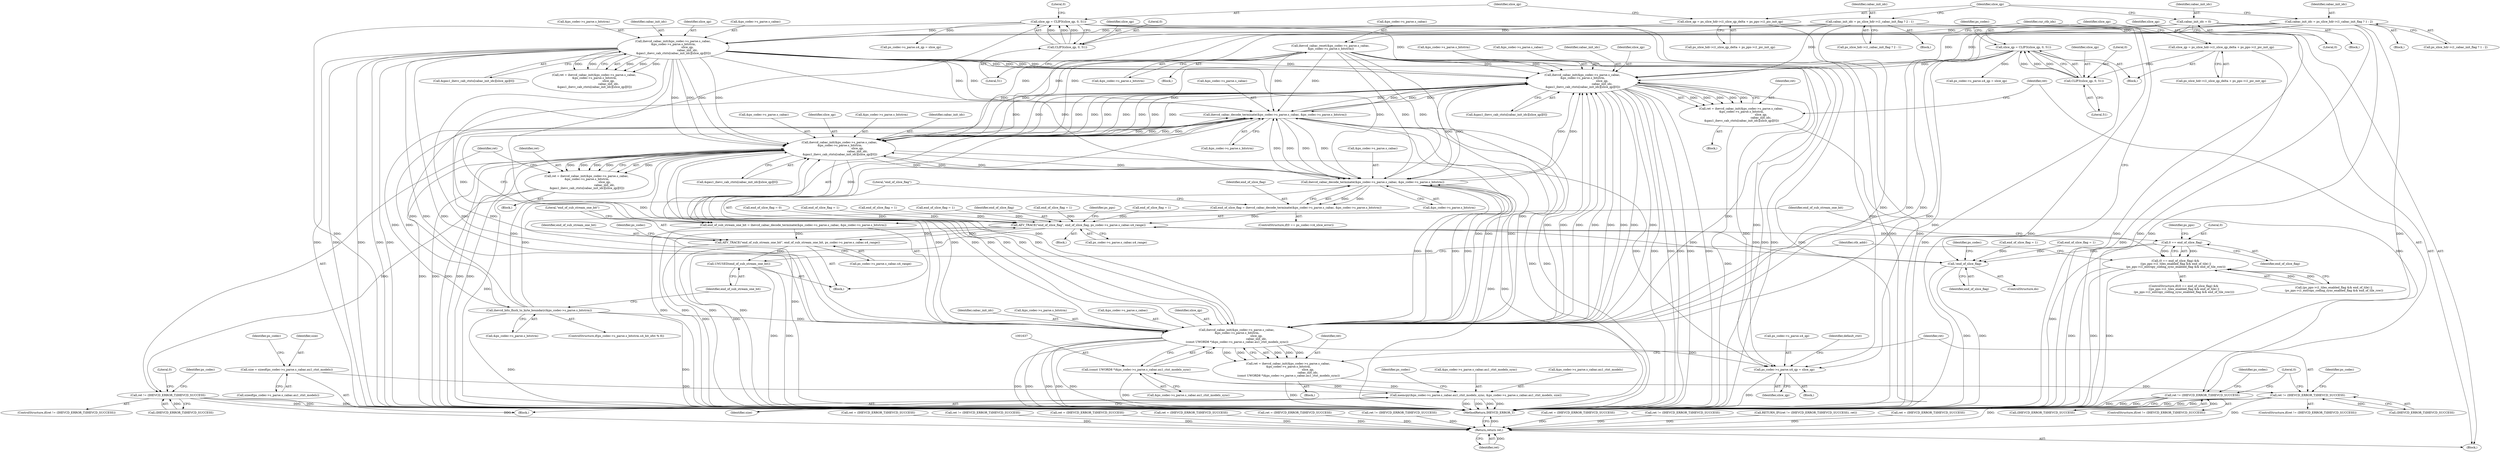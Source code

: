 digraph "0_Android_2b9fb0c2074d370a254b35e2489de2d94943578d@array" {
"1001574" [label="(Call,ihevcd_cabac_init(&ps_codec->s_parse.s_cabac,\n &ps_codec->s_parse.s_bitstrm,\n                                            slice_qp,\n                                            cabac_init_idc,\n &gau1_ihevc_cab_ctxts[cabac_init_idc][slice_qp][0]))"];
"1002097" [label="(Call,ihevcd_cabac_decode_terminate(&ps_codec->s_parse.s_cabac, &ps_codec->s_parse.s_bitstrm))"];
"1000949" [label="(Call,ihevcd_cabac_reset(&ps_codec->s_parse.s_cabac,\n &ps_codec->s_parse.s_bitstrm))"];
"1001303" [label="(Call,ihevcd_cabac_init(&ps_codec->s_parse.s_cabac,\n &ps_codec->s_parse.s_bitstrm,\n                                        slice_qp,\n                                        cabac_init_idc,\n &gau1_ihevc_cab_ctxts[cabac_init_idc][slice_qp][0]))"];
"1000984" [label="(Call,ihevcd_cabac_init(&ps_codec->s_parse.s_cabac,\n &ps_codec->s_parse.s_bitstrm,\n                                slice_qp,\n                                cabac_init_idc,\n &gau1_ihevc_cab_ctxts[cabac_init_idc][slice_qp][0]))"];
"1000864" [label="(Call,slice_qp = CLIP3(slice_qp, 0, 51))"];
"1000866" [label="(Call,CLIP3(slice_qp, 0, 51))"];
"1000855" [label="(Call,slice_qp = ps_slice_hdr->i1_slice_qp_delta + ps_pps->i1_pic_init_qp)"];
"1000837" [label="(Call,cabac_init_idc = ps_slice_hdr->i1_cabac_init_flag ? 2 : 1)"];
"1000826" [label="(Call,cabac_init_idc = 0)"];
"1000847" [label="(Call,cabac_init_idc = ps_slice_hdr->i1_cabac_init_flag ? 1 : 2)"];
"1001959" [label="(Call,ihevcd_cabac_decode_terminate(&ps_codec->s_parse.s_cabac, &ps_codec->s_parse.s_bitstrm))"];
"1001621" [label="(Call,ihevcd_cabac_init(&ps_codec->s_parse.s_cabac,\n &ps_codec->s_parse.s_bitstrm,\n                                            slice_qp,\n                                            cabac_init_idc,\n (const UWORD8 *)&ps_codec->s_parse.s_cabac.au1_ctxt_models_sync))"];
"1001574" [label="(Call,ihevcd_cabac_init(&ps_codec->s_parse.s_cabac,\n &ps_codec->s_parse.s_bitstrm,\n                                            slice_qp,\n                                            cabac_init_idc,\n &gau1_ihevc_cab_ctxts[cabac_init_idc][slice_qp][0]))"];
"1002130" [label="(Call,ihevcd_bits_flush_to_byte_boundary(&ps_codec->s_parse.s_bitstrm))"];
"1001145" [label="(Call,slice_qp = CLIP3(slice_qp, 0, 51))"];
"1001147" [label="(Call,CLIP3(slice_qp, 0, 51))"];
"1001136" [label="(Call,slice_qp = ps_slice_hdr->i1_slice_qp_delta + ps_pps->i1_pic_init_qp)"];
"1001636" [label="(Call,(const UWORD8 *)&ps_codec->s_parse.s_cabac.au1_ctxt_models_sync)"];
"1002028" [label="(Call,memcpy(&ps_codec->s_parse.s_cabac.au1_ctxt_models_sync, &ps_codec->s_parse.s_cabac.au1_ctxt_models, size))"];
"1002018" [label="(Call,size = sizeof(ps_codec->s_parse.s_cabac.au1_ctxt_models))"];
"1001301" [label="(Call,ret = ihevcd_cabac_init(&ps_codec->s_parse.s_cabac,\n &ps_codec->s_parse.s_bitstrm,\n                                        slice_qp,\n                                        cabac_init_idc,\n &gau1_ihevc_cab_ctxts[cabac_init_idc][slice_qp][0]))"];
"1001327" [label="(Call,ret != (IHEVCD_ERROR_T)IHEVCD_SUCCESS)"];
"1004843" [label="(Return,return ret;)"];
"1001562" [label="(Call,ps_codec->s_parse.u4_qp = slice_qp)"];
"1001572" [label="(Call,ret = ihevcd_cabac_init(&ps_codec->s_parse.s_cabac,\n &ps_codec->s_parse.s_bitstrm,\n                                            slice_qp,\n                                            cabac_init_idc,\n &gau1_ihevc_cab_ctxts[cabac_init_idc][slice_qp][0]))"];
"1001598" [label="(Call,ret != (IHEVCD_ERROR_T)IHEVCD_SUCCESS)"];
"1001619" [label="(Call,ret = ihevcd_cabac_init(&ps_codec->s_parse.s_cabac,\n &ps_codec->s_parse.s_bitstrm,\n                                            slice_qp,\n                                            cabac_init_idc,\n (const UWORD8 *)&ps_codec->s_parse.s_cabac.au1_ctxt_models_sync))"];
"1001647" [label="(Call,ret != (IHEVCD_ERROR_T)IHEVCD_SUCCESS)"];
"1001957" [label="(Call,end_of_slice_flag = ihevcd_cabac_decode_terminate(&ps_codec->s_parse.s_cabac, &ps_codec->s_parse.s_bitstrm))"];
"1001972" [label="(Call,AEV_TRACE(\"end_of_slice_flag\", end_of_slice_flag, ps_codec->s_parse.s_cabac.u4_range))"];
"1002079" [label="(Call,0 == end_of_slice_flag)"];
"1002078" [label="(Call,(0 == end_of_slice_flag) &&\n ((ps_pps->i1_tiles_enabled_flag && end_of_tile) ||\n (ps_pps->i1_entropy_coding_sync_enabled_flag && end_of_tile_row)))"];
"1004447" [label="(Call,!end_of_slice_flag)"];
"1002110" [label="(Call,AEV_TRACE(\"end_of_sub_stream_one_bit\", end_of_sub_stream_one_bit, ps_codec->s_parse.s_cabac.u4_range))"];
"1002137" [label="(Call,UNUSED(end_of_sub_stream_one_bit))"];
"1002095" [label="(Call,end_of_sub_stream_one_bit = ihevcd_cabac_decode_terminate(&ps_codec->s_parse.s_cabac, &ps_codec->s_parse.s_bitstrm))"];
"1001635" [label="(Identifier,cabac_init_idc)"];
"1001619" [label="(Call,ret = ihevcd_cabac_init(&ps_codec->s_parse.s_cabac,\n &ps_codec->s_parse.s_bitstrm,\n                                            slice_qp,\n                                            cabac_init_idc,\n (const UWORD8 *)&ps_codec->s_parse.s_cabac.au1_ctxt_models_sync))"];
"1000195" [label="(Call,end_of_slice_flag = 0)"];
"1001957" [label="(Call,end_of_slice_flag = ihevcd_cabac_decode_terminate(&ps_codec->s_parse.s_cabac, &ps_codec->s_parse.s_bitstrm))"];
"1001612" [label="(Call,ret = (IHEVCD_ERROR_T)IHEVCD_SUCCESS)"];
"1001649" [label="(Call,(IHEVCD_ERROR_T)IHEVCD_SUCCESS)"];
"1001864" [label="(Call,ret != (IHEVCD_ERROR_T)IHEVCD_SUCCESS)"];
"1001028" [label="(Block,)"];
"1000839" [label="(Call,ps_slice_hdr->i1_cabac_init_flag ? 2 : 1)"];
"1001658" [label="(Call,end_of_slice_flag = 1)"];
"1001563" [label="(Call,ps_codec->s_parse.u4_qp)"];
"1001975" [label="(Call,ps_codec->s_parse.s_cabac.u4_range)"];
"1001609" [label="(Call,end_of_slice_flag = 1)"];
"1000865" [label="(Identifier,slice_qp)"];
"1001027" [label="(ControlStructure,do)"];
"1001647" [label="(Call,ret != (IHEVCD_ERROR_T)IHEVCD_SUCCESS)"];
"1002098" [label="(Call,&ps_codec->s_parse.s_cabac)"];
"1001146" [label="(Identifier,slice_qp)"];
"1001581" [label="(Call,&ps_codec->s_parse.s_bitstrm)"];
"1001147" [label="(Call,CLIP3(slice_qp, 0, 51))"];
"1001621" [label="(Call,ihevcd_cabac_init(&ps_codec->s_parse.s_cabac,\n &ps_codec->s_parse.s_bitstrm,\n                                            slice_qp,\n                                            cabac_init_idc,\n (const UWORD8 *)&ps_codec->s_parse.s_cabac.au1_ctxt_models_sync))"];
"1001318" [label="(Call,&gau1_ihevc_cab_ctxts[cabac_init_idc][slice_qp][0])"];
"1000846" [label="(Block,)"];
"1000956" [label="(Call,&ps_codec->s_parse.s_bitstrm)"];
"1001151" [label="(Call,ps_codec->s_parse.u4_qp = slice_qp)"];
"1001327" [label="(Call,ret != (IHEVCD_ERROR_T)IHEVCD_SUCCESS)"];
"1001600" [label="(Call,(IHEVCD_ERROR_T)IHEVCD_SUCCESS)"];
"1000189" [label="(Call,ret = (IHEVCD_ERROR_T)IHEVCD_SUCCESS)"];
"1001618" [label="(Block,)"];
"1002051" [label="(Identifier,ps_codec)"];
"1001939" [label="(Call,end_of_slice_flag = 1)"];
"1001638" [label="(Call,&ps_codec->s_parse.s_cabac.au1_ctxt_models_sync)"];
"1001597" [label="(ControlStructure,if(ret != (IHEVCD_ERROR_T)IHEVCD_SUCCESS))"];
"1000828" [label="(Literal,0)"];
"1000985" [label="(Call,&ps_codec->s_parse.s_cabac)"];
"1001304" [label="(Call,&ps_codec->s_parse.s_cabac)"];
"1000867" [label="(Identifier,slice_qp)"];
"1001137" [label="(Identifier,slice_qp)"];
"1002020" [label="(Call,sizeof(ps_codec->s_parse.s_cabac.au1_ctxt_models))"];
"1002104" [label="(Call,&ps_codec->s_parse.s_bitstrm)"];
"1001138" [label="(Call,ps_slice_hdr->i1_slice_qp_delta + ps_pps->i1_pic_init_qp)"];
"1002019" [label="(Identifier,size)"];
"1002130" [label="(Call,ihevcd_bits_flush_to_byte_boundary(&ps_codec->s_parse.s_bitstrm))"];
"1001348" [label="(Literal,0)"];
"1001589" [label="(Call,&gau1_ihevc_cab_ctxts[cabac_init_idc][slice_qp][0])"];
"1000825" [label="(Block,)"];
"1002079" [label="(Call,0 == end_of_slice_flag)"];
"1002029" [label="(Call,&ps_codec->s_parse.s_cabac.au1_ctxt_models_sync)"];
"1001148" [label="(Identifier,slice_qp)"];
"1000868" [label="(Literal,0)"];
"1001661" [label="(Call,ret = (IHEVCD_ERROR_T)IHEVCD_SUCCESS)"];
"1001620" [label="(Identifier,ret)"];
"1000848" [label="(Identifier,cabac_init_idc)"];
"1001562" [label="(Call,ps_codec->s_parse.u4_qp = slice_qp)"];
"1001655" [label="(Identifier,ps_codec)"];
"1000826" [label="(Call,cabac_init_idc = 0)"];
"1000948" [label="(Block,)"];
"1002110" [label="(Call,AEV_TRACE(\"end_of_sub_stream_one_bit\", end_of_sub_stream_one_bit, ps_codec->s_parse.s_cabac.u4_range))"];
"1001574" [label="(Call,ihevcd_cabac_init(&ps_codec->s_parse.s_cabac,\n &ps_codec->s_parse.s_bitstrm,\n                                            slice_qp,\n                                            cabac_init_idc,\n &gau1_ihevc_cab_ctxts[cabac_init_idc][slice_qp][0]))"];
"1002096" [label="(Identifier,end_of_sub_stream_one_bit)"];
"1002028" [label="(Call,memcpy(&ps_codec->s_parse.s_cabac.au1_ctxt_models_sync, &ps_codec->s_parse.s_cabac.au1_ctxt_models, size))"];
"1002112" [label="(Identifier,end_of_sub_stream_one_bit)"];
"1002018" [label="(Call,size = sizeof(ps_codec->s_parse.s_cabac.au1_ctxt_models))"];
"1000838" [label="(Identifier,cabac_init_idc)"];
"1002080" [label="(Literal,0)"];
"1000999" [label="(Call,&gau1_ihevc_cab_ctxts[cabac_init_idc][slice_qp][0])"];
"1000991" [label="(Call,&ps_codec->s_parse.s_bitstrm)"];
"1001942" [label="(Call,ret = (IHEVCD_ERROR_T)IHEVCD_SUCCESS)"];
"1000899" [label="(Call,ps_codec->s_parse.u4_qp = slice_qp)"];
"1001008" [label="(Call,ret != (IHEVCD_ERROR_T)IHEVCD_SUCCESS)"];
"1001974" [label="(Identifier,end_of_slice_flag)"];
"1000984" [label="(Call,ihevcd_cabac_init(&ps_codec->s_parse.s_cabac,\n &ps_codec->s_parse.s_bitstrm,\n                                slice_qp,\n                                cabac_init_idc,\n &gau1_ihevc_cab_ctxts[cabac_init_idc][slice_qp][0]))"];
"1000982" [label="(Call,ret = ihevcd_cabac_init(&ps_codec->s_parse.s_cabac,\n &ps_codec->s_parse.s_bitstrm,\n                                slice_qp,\n                                cabac_init_idc,\n &gau1_ihevc_cab_ctxts[cabac_init_idc][slice_qp][0]))"];
"1001571" [label="(Block,)"];
"1000827" [label="(Identifier,cabac_init_idc)"];
"1001973" [label="(Literal,\"end_of_slice_flag\")"];
"1001316" [label="(Identifier,slice_qp)"];
"1001972" [label="(Call,AEV_TRACE(\"end_of_slice_flag\", end_of_slice_flag, ps_codec->s_parse.s_cabac.u4_range))"];
"1001636" [label="(Call,(const UWORD8 *)&ps_codec->s_parse.s_cabac.au1_ctxt_models_sync)"];
"1002085" [label="(Identifier,ps_pps)"];
"1002093" [label="(Block,)"];
"1002037" [label="(Call,&ps_codec->s_parse.s_cabac.au1_ctxt_models)"];
"1001646" [label="(ControlStructure,if(ret != (IHEVCD_ERROR_T)IHEVCD_SUCCESS))"];
"1001310" [label="(Call,&ps_codec->s_parse.s_bitstrm)"];
"1000998" [label="(Identifier,cabac_init_idc)"];
"1001022" [label="(Call,ret = (IHEVCD_ERROR_T)IHEVCD_SUCCESS)"];
"1002097" [label="(Call,ihevcd_cabac_decode_terminate(&ps_codec->s_parse.s_cabac, &ps_codec->s_parse.s_bitstrm))"];
"1004843" [label="(Return,return ret;)"];
"1000856" [label="(Identifier,slice_qp)"];
"1001572" [label="(Call,ret = ihevcd_cabac_init(&ps_codec->s_parse.s_cabac,\n &ps_codec->s_parse.s_bitstrm,\n                                            slice_qp,\n                                            cabac_init_idc,\n &gau1_ihevc_cab_ctxts[cabac_init_idc][slice_qp][0]))"];
"1002142" [label="(Identifier,ctb_addr)"];
"1004451" [label="(Identifier,ps_codec)"];
"1004448" [label="(Identifier,end_of_slice_flag)"];
"1000873" [label="(Literal,0)"];
"1001446" [label="(Call,ret != (IHEVCD_ERROR_T)IHEVCD_SUCCESS)"];
"1001135" [label="(Block,)"];
"1002016" [label="(Block,)"];
"1001575" [label="(Call,&ps_codec->s_parse.s_cabac)"];
"1002078" [label="(Call,(0 == end_of_slice_flag) &&\n ((ps_pps->i1_tiles_enabled_flag && end_of_tile) ||\n (ps_pps->i1_entropy_coding_sync_enabled_flag && end_of_tile_row)))"];
"1002131" [label="(Call,&ps_codec->s_parse.s_bitstrm)"];
"1000837" [label="(Call,cabac_init_idc = ps_slice_hdr->i1_cabac_init_flag ? 2 : 1)"];
"1002120" [label="(ControlStructure,if(ps_codec->s_parse.s_bitstrm.u4_bit_ofst % 8))"];
"1001606" [label="(Identifier,ps_codec)"];
"1001150" [label="(Literal,51)"];
"1001573" [label="(Identifier,ret)"];
"1001570" [label="(Identifier,default_ctxt)"];
"1004441" [label="(Call,end_of_slice_flag = 1)"];
"1001958" [label="(Identifier,end_of_slice_flag)"];
"1004364" [label="(Call,end_of_slice_flag = 1)"];
"1004447" [label="(Call,!end_of_slice_flag)"];
"1001648" [label="(Identifier,ret)"];
"1001032" [label="(Identifier,cur_ctb_idx)"];
"1001959" [label="(Call,ihevcd_cabac_decode_terminate(&ps_codec->s_parse.s_cabac, &ps_codec->s_parse.s_bitstrm))"];
"1000187" [label="(Block,)"];
"1004845" [label="(MethodReturn,IHEVCD_ERROR_T)"];
"1001588" [label="(Identifier,cabac_init_idc)"];
"1000849" [label="(Call,ps_slice_hdr->i1_cabac_init_flag ? 1 : 2)"];
"1001145" [label="(Call,slice_qp = CLIP3(slice_qp, 0, 51))"];
"1002095" [label="(Call,end_of_sub_stream_one_bit = ihevcd_cabac_decode_terminate(&ps_codec->s_parse.s_cabac, &ps_codec->s_parse.s_bitstrm))"];
"1001303" [label="(Call,ihevcd_cabac_init(&ps_codec->s_parse.s_cabac,\n &ps_codec->s_parse.s_bitstrm,\n                                        slice_qp,\n                                        cabac_init_idc,\n &gau1_ihevc_cab_ctxts[cabac_init_idc][slice_qp][0]))"];
"1000949" [label="(Call,ihevcd_cabac_reset(&ps_codec->s_parse.s_cabac,\n &ps_codec->s_parse.s_bitstrm))"];
"1001317" [label="(Identifier,cabac_init_idc)"];
"1001628" [label="(Call,&ps_codec->s_parse.s_bitstrm)"];
"1001328" [label="(Identifier,ret)"];
"1001326" [label="(ControlStructure,if(ret != (IHEVCD_ERROR_T)IHEVCD_SUCCESS))"];
"1001599" [label="(Identifier,ret)"];
"1000866" [label="(Call,CLIP3(slice_qp, 0, 51))"];
"1001136" [label="(Call,slice_qp = ps_slice_hdr->i1_slice_qp_delta + ps_pps->i1_pic_init_qp)"];
"1000950" [label="(Call,&ps_codec->s_parse.s_cabac)"];
"1001587" [label="(Identifier,slice_qp)"];
"1002137" [label="(Call,UNUSED(end_of_sub_stream_one_bit))"];
"1000997" [label="(Identifier,slice_qp)"];
"1001951" [label="(ControlStructure,if(0 == ps_codec->i4_slice_error))"];
"1001960" [label="(Call,&ps_codec->s_parse.s_cabac)"];
"1001329" [label="(Call,(IHEVCD_ERROR_T)IHEVCD_SUCCESS)"];
"1001622" [label="(Call,&ps_codec->s_parse.s_cabac)"];
"1002082" [label="(Call,(ps_pps->i1_tiles_enabled_flag && end_of_tile) ||\n (ps_pps->i1_entropy_coding_sync_enabled_flag && end_of_tile_row))"];
"1000869" [label="(Literal,51)"];
"1000855" [label="(Call,slice_qp = ps_slice_hdr->i1_slice_qp_delta + ps_pps->i1_pic_init_qp)"];
"1002138" [label="(Identifier,end_of_sub_stream_one_bit)"];
"1001338" [label="(Call,end_of_slice_flag = 1)"];
"1000847" [label="(Call,cabac_init_idc = ps_slice_hdr->i1_cabac_init_flag ? 1 : 2)"];
"1000508" [label="(Call,RETURN_IF((ret != (IHEVCD_ERROR_T)IHEVCD_SUCCESS), ret))"];
"1002111" [label="(Literal,\"end_of_sub_stream_one_bit\")"];
"1001598" [label="(Call,ret != (IHEVCD_ERROR_T)IHEVCD_SUCCESS)"];
"1001341" [label="(Call,ret = (IHEVCD_ERROR_T)IHEVCD_SUCCESS)"];
"1000857" [label="(Call,ps_slice_hdr->i1_slice_qp_delta + ps_pps->i1_pic_init_qp)"];
"1004844" [label="(Identifier,ret)"];
"1001568" [label="(Identifier,slice_qp)"];
"1002113" [label="(Call,ps_codec->s_parse.s_cabac.u4_range)"];
"1001149" [label="(Literal,0)"];
"1002033" [label="(Identifier,ps_codec)"];
"1002081" [label="(Identifier,end_of_slice_flag)"];
"1000864" [label="(Call,slice_qp = CLIP3(slice_qp, 0, 51))"];
"1001301" [label="(Call,ret = ihevcd_cabac_init(&ps_codec->s_parse.s_cabac,\n &ps_codec->s_parse.s_bitstrm,\n                                        slice_qp,\n                                        cabac_init_idc,\n &gau1_ihevc_cab_ctxts[cabac_init_idc][slice_qp][0]))"];
"1001634" [label="(Identifier,slice_qp)"];
"1001532" [label="(Block,)"];
"1001985" [label="(Identifier,ps_pps)"];
"1001335" [label="(Identifier,ps_codec)"];
"1002125" [label="(Identifier,ps_codec)"];
"1001019" [label="(Call,end_of_slice_flag = 1)"];
"1001302" [label="(Identifier,ret)"];
"1001966" [label="(Call,&ps_codec->s_parse.s_bitstrm)"];
"1001668" [label="(Literal,0)"];
"1002045" [label="(Identifier,size)"];
"1001300" [label="(Block,)"];
"1001154" [label="(Identifier,ps_codec)"];
"1000836" [label="(Block,)"];
"1002077" [label="(ControlStructure,if((0 == end_of_slice_flag) &&\n ((ps_pps->i1_tiles_enabled_flag && end_of_tile) ||\n (ps_pps->i1_entropy_coding_sync_enabled_flag && end_of_tile_row))))"];
"1001574" -> "1001572"  [label="AST: "];
"1001574" -> "1001589"  [label="CFG: "];
"1001575" -> "1001574"  [label="AST: "];
"1001581" -> "1001574"  [label="AST: "];
"1001587" -> "1001574"  [label="AST: "];
"1001588" -> "1001574"  [label="AST: "];
"1001589" -> "1001574"  [label="AST: "];
"1001572" -> "1001574"  [label="CFG: "];
"1001574" -> "1004845"  [label="DDG: "];
"1001574" -> "1004845"  [label="DDG: "];
"1001574" -> "1004845"  [label="DDG: "];
"1001574" -> "1004845"  [label="DDG: "];
"1001574" -> "1004845"  [label="DDG: "];
"1001574" -> "1001303"  [label="DDG: "];
"1001574" -> "1001303"  [label="DDG: "];
"1001574" -> "1001303"  [label="DDG: "];
"1001574" -> "1001303"  [label="DDG: "];
"1001574" -> "1001562"  [label="DDG: "];
"1001574" -> "1001572"  [label="DDG: "];
"1001574" -> "1001572"  [label="DDG: "];
"1001574" -> "1001572"  [label="DDG: "];
"1001574" -> "1001572"  [label="DDG: "];
"1001574" -> "1001572"  [label="DDG: "];
"1002097" -> "1001574"  [label="DDG: "];
"1002097" -> "1001574"  [label="DDG: "];
"1000949" -> "1001574"  [label="DDG: "];
"1000949" -> "1001574"  [label="DDG: "];
"1001303" -> "1001574"  [label="DDG: "];
"1001303" -> "1001574"  [label="DDG: "];
"1001303" -> "1001574"  [label="DDG: "];
"1001303" -> "1001574"  [label="DDG: "];
"1001303" -> "1001574"  [label="DDG: "];
"1000984" -> "1001574"  [label="DDG: "];
"1000984" -> "1001574"  [label="DDG: "];
"1000984" -> "1001574"  [label="DDG: "];
"1000984" -> "1001574"  [label="DDG: "];
"1000984" -> "1001574"  [label="DDG: "];
"1001959" -> "1001574"  [label="DDG: "];
"1001959" -> "1001574"  [label="DDG: "];
"1001621" -> "1001574"  [label="DDG: "];
"1001621" -> "1001574"  [label="DDG: "];
"1001621" -> "1001574"  [label="DDG: "];
"1001621" -> "1001574"  [label="DDG: "];
"1002130" -> "1001574"  [label="DDG: "];
"1000864" -> "1001574"  [label="DDG: "];
"1001145" -> "1001574"  [label="DDG: "];
"1000837" -> "1001574"  [label="DDG: "];
"1000826" -> "1001574"  [label="DDG: "];
"1000847" -> "1001574"  [label="DDG: "];
"1001574" -> "1001621"  [label="DDG: "];
"1001574" -> "1001621"  [label="DDG: "];
"1001574" -> "1001621"  [label="DDG: "];
"1001574" -> "1001621"  [label="DDG: "];
"1001574" -> "1001959"  [label="DDG: "];
"1001574" -> "1001959"  [label="DDG: "];
"1001574" -> "1002097"  [label="DDG: "];
"1001574" -> "1002097"  [label="DDG: "];
"1002097" -> "1002095"  [label="AST: "];
"1002097" -> "1002104"  [label="CFG: "];
"1002098" -> "1002097"  [label="AST: "];
"1002104" -> "1002097"  [label="AST: "];
"1002095" -> "1002097"  [label="CFG: "];
"1002097" -> "1004845"  [label="DDG: "];
"1002097" -> "1004845"  [label="DDG: "];
"1002097" -> "1001303"  [label="DDG: "];
"1002097" -> "1001303"  [label="DDG: "];
"1002097" -> "1001621"  [label="DDG: "];
"1002097" -> "1001621"  [label="DDG: "];
"1002097" -> "1001959"  [label="DDG: "];
"1002097" -> "1001959"  [label="DDG: "];
"1002097" -> "1002095"  [label="DDG: "];
"1002097" -> "1002095"  [label="DDG: "];
"1000949" -> "1002097"  [label="DDG: "];
"1000949" -> "1002097"  [label="DDG: "];
"1001303" -> "1002097"  [label="DDG: "];
"1001303" -> "1002097"  [label="DDG: "];
"1000984" -> "1002097"  [label="DDG: "];
"1000984" -> "1002097"  [label="DDG: "];
"1001959" -> "1002097"  [label="DDG: "];
"1001959" -> "1002097"  [label="DDG: "];
"1001621" -> "1002097"  [label="DDG: "];
"1001621" -> "1002097"  [label="DDG: "];
"1002130" -> "1002097"  [label="DDG: "];
"1002097" -> "1002130"  [label="DDG: "];
"1000949" -> "1000948"  [label="AST: "];
"1000949" -> "1000956"  [label="CFG: "];
"1000950" -> "1000949"  [label="AST: "];
"1000956" -> "1000949"  [label="AST: "];
"1001032" -> "1000949"  [label="CFG: "];
"1000949" -> "1004845"  [label="DDG: "];
"1000949" -> "1004845"  [label="DDG: "];
"1000949" -> "1004845"  [label="DDG: "];
"1000949" -> "1001303"  [label="DDG: "];
"1000949" -> "1001303"  [label="DDG: "];
"1000949" -> "1001621"  [label="DDG: "];
"1000949" -> "1001621"  [label="DDG: "];
"1000949" -> "1001959"  [label="DDG: "];
"1000949" -> "1001959"  [label="DDG: "];
"1001303" -> "1001301"  [label="AST: "];
"1001303" -> "1001318"  [label="CFG: "];
"1001304" -> "1001303"  [label="AST: "];
"1001310" -> "1001303"  [label="AST: "];
"1001316" -> "1001303"  [label="AST: "];
"1001317" -> "1001303"  [label="AST: "];
"1001318" -> "1001303"  [label="AST: "];
"1001301" -> "1001303"  [label="CFG: "];
"1001303" -> "1004845"  [label="DDG: "];
"1001303" -> "1004845"  [label="DDG: "];
"1001303" -> "1004845"  [label="DDG: "];
"1001303" -> "1004845"  [label="DDG: "];
"1001303" -> "1004845"  [label="DDG: "];
"1001303" -> "1001301"  [label="DDG: "];
"1001303" -> "1001301"  [label="DDG: "];
"1001303" -> "1001301"  [label="DDG: "];
"1001303" -> "1001301"  [label="DDG: "];
"1001303" -> "1001301"  [label="DDG: "];
"1000984" -> "1001303"  [label="DDG: "];
"1000984" -> "1001303"  [label="DDG: "];
"1000984" -> "1001303"  [label="DDG: "];
"1000984" -> "1001303"  [label="DDG: "];
"1001959" -> "1001303"  [label="DDG: "];
"1001959" -> "1001303"  [label="DDG: "];
"1001621" -> "1001303"  [label="DDG: "];
"1001621" -> "1001303"  [label="DDG: "];
"1001621" -> "1001303"  [label="DDG: "];
"1002130" -> "1001303"  [label="DDG: "];
"1001145" -> "1001303"  [label="DDG: "];
"1000837" -> "1001303"  [label="DDG: "];
"1000826" -> "1001303"  [label="DDG: "];
"1000847" -> "1001303"  [label="DDG: "];
"1001303" -> "1001562"  [label="DDG: "];
"1001303" -> "1001621"  [label="DDG: "];
"1001303" -> "1001621"  [label="DDG: "];
"1001303" -> "1001621"  [label="DDG: "];
"1001303" -> "1001621"  [label="DDG: "];
"1001303" -> "1001959"  [label="DDG: "];
"1001303" -> "1001959"  [label="DDG: "];
"1000984" -> "1000982"  [label="AST: "];
"1000984" -> "1000999"  [label="CFG: "];
"1000985" -> "1000984"  [label="AST: "];
"1000991" -> "1000984"  [label="AST: "];
"1000997" -> "1000984"  [label="AST: "];
"1000998" -> "1000984"  [label="AST: "];
"1000999" -> "1000984"  [label="AST: "];
"1000982" -> "1000984"  [label="CFG: "];
"1000984" -> "1004845"  [label="DDG: "];
"1000984" -> "1004845"  [label="DDG: "];
"1000984" -> "1004845"  [label="DDG: "];
"1000984" -> "1004845"  [label="DDG: "];
"1000984" -> "1004845"  [label="DDG: "];
"1000984" -> "1000982"  [label="DDG: "];
"1000984" -> "1000982"  [label="DDG: "];
"1000984" -> "1000982"  [label="DDG: "];
"1000984" -> "1000982"  [label="DDG: "];
"1000984" -> "1000982"  [label="DDG: "];
"1000864" -> "1000984"  [label="DDG: "];
"1000837" -> "1000984"  [label="DDG: "];
"1000826" -> "1000984"  [label="DDG: "];
"1000847" -> "1000984"  [label="DDG: "];
"1000984" -> "1001562"  [label="DDG: "];
"1000984" -> "1001621"  [label="DDG: "];
"1000984" -> "1001621"  [label="DDG: "];
"1000984" -> "1001621"  [label="DDG: "];
"1000984" -> "1001621"  [label="DDG: "];
"1000984" -> "1001959"  [label="DDG: "];
"1000984" -> "1001959"  [label="DDG: "];
"1000864" -> "1000187"  [label="AST: "];
"1000864" -> "1000866"  [label="CFG: "];
"1000865" -> "1000864"  [label="AST: "];
"1000866" -> "1000864"  [label="AST: "];
"1000873" -> "1000864"  [label="CFG: "];
"1000864" -> "1004845"  [label="DDG: "];
"1000864" -> "1004845"  [label="DDG: "];
"1000866" -> "1000864"  [label="DDG: "];
"1000866" -> "1000864"  [label="DDG: "];
"1000866" -> "1000864"  [label="DDG: "];
"1000864" -> "1000899"  [label="DDG: "];
"1000864" -> "1001562"  [label="DDG: "];
"1000864" -> "1001621"  [label="DDG: "];
"1000866" -> "1000869"  [label="CFG: "];
"1000867" -> "1000866"  [label="AST: "];
"1000868" -> "1000866"  [label="AST: "];
"1000869" -> "1000866"  [label="AST: "];
"1000855" -> "1000866"  [label="DDG: "];
"1000855" -> "1000187"  [label="AST: "];
"1000855" -> "1000857"  [label="CFG: "];
"1000856" -> "1000855"  [label="AST: "];
"1000857" -> "1000855"  [label="AST: "];
"1000865" -> "1000855"  [label="CFG: "];
"1000855" -> "1004845"  [label="DDG: "];
"1000837" -> "1000836"  [label="AST: "];
"1000837" -> "1000839"  [label="CFG: "];
"1000838" -> "1000837"  [label="AST: "];
"1000839" -> "1000837"  [label="AST: "];
"1000856" -> "1000837"  [label="CFG: "];
"1000837" -> "1004845"  [label="DDG: "];
"1000837" -> "1004845"  [label="DDG: "];
"1000837" -> "1001621"  [label="DDG: "];
"1000826" -> "1000825"  [label="AST: "];
"1000826" -> "1000828"  [label="CFG: "];
"1000827" -> "1000826"  [label="AST: "];
"1000828" -> "1000826"  [label="AST: "];
"1000856" -> "1000826"  [label="CFG: "];
"1000826" -> "1004845"  [label="DDG: "];
"1000826" -> "1001621"  [label="DDG: "];
"1000847" -> "1000846"  [label="AST: "];
"1000847" -> "1000849"  [label="CFG: "];
"1000848" -> "1000847"  [label="AST: "];
"1000849" -> "1000847"  [label="AST: "];
"1000856" -> "1000847"  [label="CFG: "];
"1000847" -> "1004845"  [label="DDG: "];
"1000847" -> "1004845"  [label="DDG: "];
"1000847" -> "1001621"  [label="DDG: "];
"1001959" -> "1001957"  [label="AST: "];
"1001959" -> "1001966"  [label="CFG: "];
"1001960" -> "1001959"  [label="AST: "];
"1001966" -> "1001959"  [label="AST: "];
"1001957" -> "1001959"  [label="CFG: "];
"1001959" -> "1004845"  [label="DDG: "];
"1001959" -> "1004845"  [label="DDG: "];
"1001959" -> "1001621"  [label="DDG: "];
"1001959" -> "1001621"  [label="DDG: "];
"1001959" -> "1001957"  [label="DDG: "];
"1001959" -> "1001957"  [label="DDG: "];
"1001621" -> "1001959"  [label="DDG: "];
"1001621" -> "1001959"  [label="DDG: "];
"1002130" -> "1001959"  [label="DDG: "];
"1001621" -> "1001619"  [label="AST: "];
"1001621" -> "1001636"  [label="CFG: "];
"1001622" -> "1001621"  [label="AST: "];
"1001628" -> "1001621"  [label="AST: "];
"1001634" -> "1001621"  [label="AST: "];
"1001635" -> "1001621"  [label="AST: "];
"1001636" -> "1001621"  [label="AST: "];
"1001619" -> "1001621"  [label="CFG: "];
"1001621" -> "1004845"  [label="DDG: "];
"1001621" -> "1004845"  [label="DDG: "];
"1001621" -> "1004845"  [label="DDG: "];
"1001621" -> "1004845"  [label="DDG: "];
"1001621" -> "1004845"  [label="DDG: "];
"1001621" -> "1001562"  [label="DDG: "];
"1001621" -> "1001619"  [label="DDG: "];
"1001621" -> "1001619"  [label="DDG: "];
"1001621" -> "1001619"  [label="DDG: "];
"1001621" -> "1001619"  [label="DDG: "];
"1001621" -> "1001619"  [label="DDG: "];
"1002130" -> "1001621"  [label="DDG: "];
"1001145" -> "1001621"  [label="DDG: "];
"1001636" -> "1001621"  [label="DDG: "];
"1002130" -> "1002120"  [label="AST: "];
"1002130" -> "1002131"  [label="CFG: "];
"1002131" -> "1002130"  [label="AST: "];
"1002138" -> "1002130"  [label="CFG: "];
"1002130" -> "1004845"  [label="DDG: "];
"1002130" -> "1004845"  [label="DDG: "];
"1001145" -> "1001135"  [label="AST: "];
"1001145" -> "1001147"  [label="CFG: "];
"1001146" -> "1001145"  [label="AST: "];
"1001147" -> "1001145"  [label="AST: "];
"1001154" -> "1001145"  [label="CFG: "];
"1001145" -> "1004845"  [label="DDG: "];
"1001147" -> "1001145"  [label="DDG: "];
"1001147" -> "1001145"  [label="DDG: "];
"1001147" -> "1001145"  [label="DDG: "];
"1001145" -> "1001151"  [label="DDG: "];
"1001145" -> "1001562"  [label="DDG: "];
"1001147" -> "1001150"  [label="CFG: "];
"1001148" -> "1001147"  [label="AST: "];
"1001149" -> "1001147"  [label="AST: "];
"1001150" -> "1001147"  [label="AST: "];
"1001136" -> "1001147"  [label="DDG: "];
"1001136" -> "1001135"  [label="AST: "];
"1001136" -> "1001138"  [label="CFG: "];
"1001137" -> "1001136"  [label="AST: "];
"1001138" -> "1001136"  [label="AST: "];
"1001146" -> "1001136"  [label="CFG: "];
"1001136" -> "1004845"  [label="DDG: "];
"1001636" -> "1001638"  [label="CFG: "];
"1001637" -> "1001636"  [label="AST: "];
"1001638" -> "1001636"  [label="AST: "];
"1001636" -> "1004845"  [label="DDG: "];
"1002028" -> "1001636"  [label="DDG: "];
"1001636" -> "1002028"  [label="DDG: "];
"1002028" -> "1002016"  [label="AST: "];
"1002028" -> "1002045"  [label="CFG: "];
"1002029" -> "1002028"  [label="AST: "];
"1002037" -> "1002028"  [label="AST: "];
"1002045" -> "1002028"  [label="AST: "];
"1002051" -> "1002028"  [label="CFG: "];
"1002028" -> "1004845"  [label="DDG: "];
"1002028" -> "1004845"  [label="DDG: "];
"1002028" -> "1004845"  [label="DDG: "];
"1002028" -> "1004845"  [label="DDG: "];
"1002018" -> "1002028"  [label="DDG: "];
"1002018" -> "1002016"  [label="AST: "];
"1002018" -> "1002020"  [label="CFG: "];
"1002019" -> "1002018"  [label="AST: "];
"1002020" -> "1002018"  [label="AST: "];
"1002033" -> "1002018"  [label="CFG: "];
"1001301" -> "1001300"  [label="AST: "];
"1001302" -> "1001301"  [label="AST: "];
"1001328" -> "1001301"  [label="CFG: "];
"1001301" -> "1004845"  [label="DDG: "];
"1001301" -> "1001327"  [label="DDG: "];
"1001327" -> "1001326"  [label="AST: "];
"1001327" -> "1001329"  [label="CFG: "];
"1001328" -> "1001327"  [label="AST: "];
"1001329" -> "1001327"  [label="AST: "];
"1001335" -> "1001327"  [label="CFG: "];
"1001348" -> "1001327"  [label="CFG: "];
"1001327" -> "1004845"  [label="DDG: "];
"1001327" -> "1004845"  [label="DDG: "];
"1001327" -> "1004845"  [label="DDG: "];
"1001329" -> "1001327"  [label="DDG: "];
"1001327" -> "1004843"  [label="DDG: "];
"1004843" -> "1000187"  [label="AST: "];
"1004843" -> "1004844"  [label="CFG: "];
"1004844" -> "1004843"  [label="AST: "];
"1004845" -> "1004843"  [label="CFG: "];
"1004843" -> "1004845"  [label="DDG: "];
"1004844" -> "1004843"  [label="DDG: "];
"1001341" -> "1004843"  [label="DDG: "];
"1001661" -> "1004843"  [label="DDG: "];
"1000508" -> "1004843"  [label="DDG: "];
"1001008" -> "1004843"  [label="DDG: "];
"1001446" -> "1004843"  [label="DDG: "];
"1001647" -> "1004843"  [label="DDG: "];
"1001022" -> "1004843"  [label="DDG: "];
"1001612" -> "1004843"  [label="DDG: "];
"1001942" -> "1004843"  [label="DDG: "];
"1001864" -> "1004843"  [label="DDG: "];
"1000189" -> "1004843"  [label="DDG: "];
"1001598" -> "1004843"  [label="DDG: "];
"1001562" -> "1001532"  [label="AST: "];
"1001562" -> "1001568"  [label="CFG: "];
"1001563" -> "1001562"  [label="AST: "];
"1001568" -> "1001562"  [label="AST: "];
"1001570" -> "1001562"  [label="CFG: "];
"1001562" -> "1004845"  [label="DDG: "];
"1001572" -> "1001571"  [label="AST: "];
"1001573" -> "1001572"  [label="AST: "];
"1001599" -> "1001572"  [label="CFG: "];
"1001572" -> "1004845"  [label="DDG: "];
"1001572" -> "1001598"  [label="DDG: "];
"1001598" -> "1001597"  [label="AST: "];
"1001598" -> "1001600"  [label="CFG: "];
"1001599" -> "1001598"  [label="AST: "];
"1001600" -> "1001598"  [label="AST: "];
"1001606" -> "1001598"  [label="CFG: "];
"1001668" -> "1001598"  [label="CFG: "];
"1001598" -> "1004845"  [label="DDG: "];
"1001598" -> "1004845"  [label="DDG: "];
"1001598" -> "1004845"  [label="DDG: "];
"1001600" -> "1001598"  [label="DDG: "];
"1001619" -> "1001618"  [label="AST: "];
"1001620" -> "1001619"  [label="AST: "];
"1001648" -> "1001619"  [label="CFG: "];
"1001619" -> "1004845"  [label="DDG: "];
"1001619" -> "1001647"  [label="DDG: "];
"1001647" -> "1001646"  [label="AST: "];
"1001647" -> "1001649"  [label="CFG: "];
"1001648" -> "1001647"  [label="AST: "];
"1001649" -> "1001647"  [label="AST: "];
"1001655" -> "1001647"  [label="CFG: "];
"1001668" -> "1001647"  [label="CFG: "];
"1001647" -> "1004845"  [label="DDG: "];
"1001647" -> "1004845"  [label="DDG: "];
"1001647" -> "1004845"  [label="DDG: "];
"1001649" -> "1001647"  [label="DDG: "];
"1001957" -> "1001951"  [label="AST: "];
"1001958" -> "1001957"  [label="AST: "];
"1001973" -> "1001957"  [label="CFG: "];
"1001957" -> "1004845"  [label="DDG: "];
"1001957" -> "1001972"  [label="DDG: "];
"1001972" -> "1001028"  [label="AST: "];
"1001972" -> "1001975"  [label="CFG: "];
"1001973" -> "1001972"  [label="AST: "];
"1001974" -> "1001972"  [label="AST: "];
"1001975" -> "1001972"  [label="AST: "];
"1001985" -> "1001972"  [label="CFG: "];
"1001972" -> "1004845"  [label="DDG: "];
"1001972" -> "1004845"  [label="DDG: "];
"1001972" -> "1004845"  [label="DDG: "];
"1001939" -> "1001972"  [label="DDG: "];
"1001609" -> "1001972"  [label="DDG: "];
"1001019" -> "1001972"  [label="DDG: "];
"1004447" -> "1001972"  [label="DDG: "];
"1001658" -> "1001972"  [label="DDG: "];
"1001338" -> "1001972"  [label="DDG: "];
"1000195" -> "1001972"  [label="DDG: "];
"1002110" -> "1001972"  [label="DDG: "];
"1001972" -> "1002079"  [label="DDG: "];
"1001972" -> "1002110"  [label="DDG: "];
"1001972" -> "1004447"  [label="DDG: "];
"1002079" -> "1002078"  [label="AST: "];
"1002079" -> "1002081"  [label="CFG: "];
"1002080" -> "1002079"  [label="AST: "];
"1002081" -> "1002079"  [label="AST: "];
"1002085" -> "1002079"  [label="CFG: "];
"1002078" -> "1002079"  [label="CFG: "];
"1002079" -> "1004845"  [label="DDG: "];
"1002079" -> "1002078"  [label="DDG: "];
"1002079" -> "1002078"  [label="DDG: "];
"1002079" -> "1004447"  [label="DDG: "];
"1002078" -> "1002077"  [label="AST: "];
"1002078" -> "1002082"  [label="CFG: "];
"1002082" -> "1002078"  [label="AST: "];
"1002096" -> "1002078"  [label="CFG: "];
"1002142" -> "1002078"  [label="CFG: "];
"1002078" -> "1004845"  [label="DDG: "];
"1002078" -> "1004845"  [label="DDG: "];
"1002078" -> "1004845"  [label="DDG: "];
"1002082" -> "1002078"  [label="DDG: "];
"1002082" -> "1002078"  [label="DDG: "];
"1004447" -> "1001027"  [label="AST: "];
"1004447" -> "1004448"  [label="CFG: "];
"1004448" -> "1004447"  [label="AST: "];
"1001032" -> "1004447"  [label="CFG: "];
"1004451" -> "1004447"  [label="CFG: "];
"1004447" -> "1004845"  [label="DDG: "];
"1004447" -> "1004845"  [label="DDG: "];
"1004364" -> "1004447"  [label="DDG: "];
"1004441" -> "1004447"  [label="DDG: "];
"1002110" -> "1002093"  [label="AST: "];
"1002110" -> "1002113"  [label="CFG: "];
"1002111" -> "1002110"  [label="AST: "];
"1002112" -> "1002110"  [label="AST: "];
"1002113" -> "1002110"  [label="AST: "];
"1002125" -> "1002110"  [label="CFG: "];
"1002110" -> "1004845"  [label="DDG: "];
"1002110" -> "1004845"  [label="DDG: "];
"1002095" -> "1002110"  [label="DDG: "];
"1002110" -> "1002137"  [label="DDG: "];
"1002137" -> "1002093"  [label="AST: "];
"1002137" -> "1002138"  [label="CFG: "];
"1002138" -> "1002137"  [label="AST: "];
"1002142" -> "1002137"  [label="CFG: "];
"1002137" -> "1004845"  [label="DDG: "];
"1002137" -> "1004845"  [label="DDG: "];
"1002095" -> "1002093"  [label="AST: "];
"1002096" -> "1002095"  [label="AST: "];
"1002111" -> "1002095"  [label="CFG: "];
"1002095" -> "1004845"  [label="DDG: "];
}
